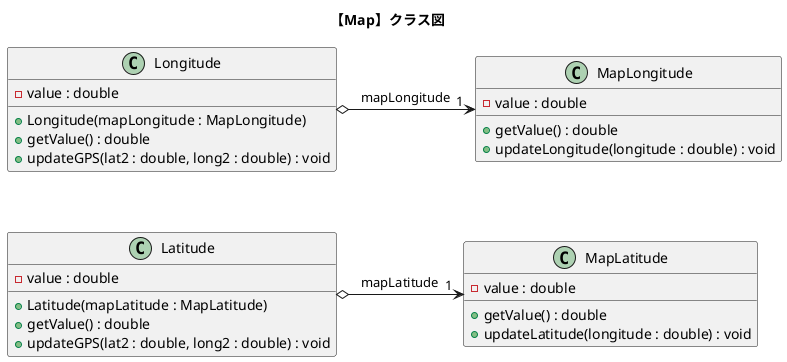 @startuml map_class_push
title "【Map】クラス図"

together {
    class "Longitude"{
        -value : double
        +Longitude(mapLongitude : MapLongitude)
        +getValue() : double
        +updateGPS(lat2 : double, long2 : double) : void
    }

    class "Latitude"{
        -value : double
        +Latitude(mapLatitude : MapLatitude)
        +getValue() : double
        +updateGPS(lat2 : double, long2 : double) : void
    }
}

class "MapLongitude"{
    -value : double
    +getValue() : double
    +updateLongitude(longitude : double) : void
}

class "MapLatitude"{
    -value : double
    +getValue() : double
    +updateLatitude(longitude : double) : void
}


Longitude  o--right-> "1 " MapLongitude : "  mapLongitude  "
Longitude  -[hidden]-     Latitude

Latitude   o--right-> "1 " MapLatitude : "  mapLatitude  "

@enduml